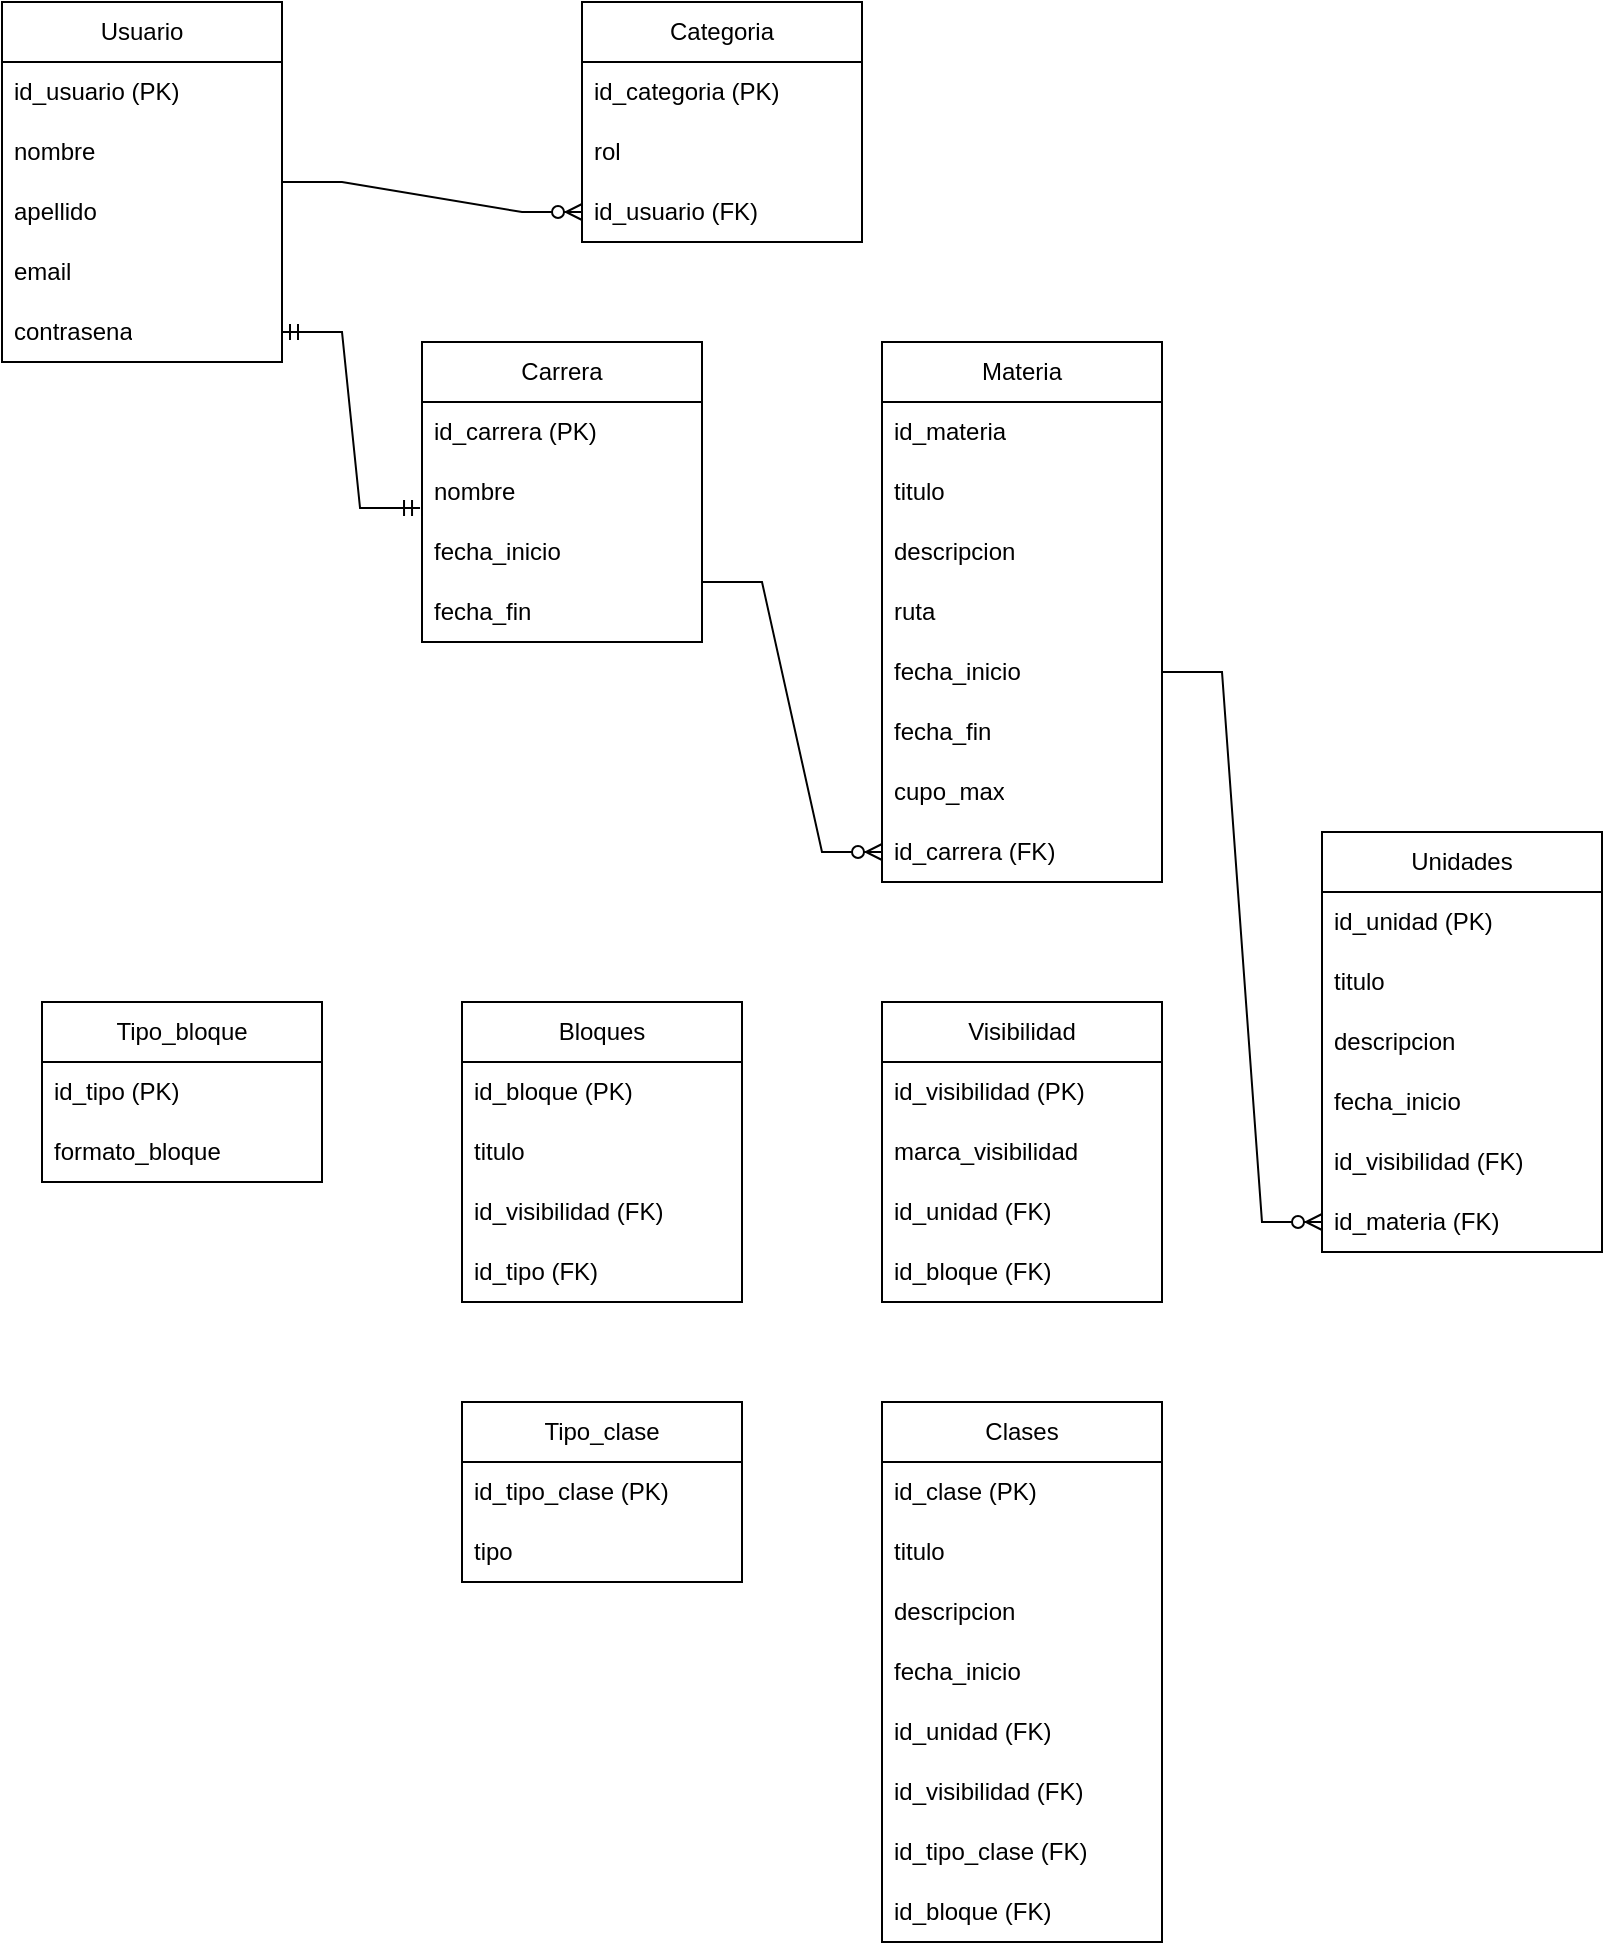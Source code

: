 <mxfile version="21.6.6" type="github">
  <diagram id="R2lEEEUBdFMjLlhIrx00" name="Page-1">
    <mxGraphModel dx="1120" dy="446" grid="1" gridSize="10" guides="1" tooltips="1" connect="1" arrows="1" fold="1" page="1" pageScale="1" pageWidth="850" pageHeight="1100" math="0" shadow="0" extFonts="Permanent Marker^https://fonts.googleapis.com/css?family=Permanent+Marker">
      <root>
        <mxCell id="0" />
        <mxCell id="1" parent="0" />
        <mxCell id="YY7n0iItD9-9JzHol6P3-2" value="Usuario" style="swimlane;fontStyle=0;childLayout=stackLayout;horizontal=1;startSize=30;horizontalStack=0;resizeParent=1;resizeParentMax=0;resizeLast=0;collapsible=1;marginBottom=0;whiteSpace=wrap;html=1;" vertex="1" parent="1">
          <mxGeometry x="30" y="30" width="140" height="180" as="geometry" />
        </mxCell>
        <mxCell id="YY7n0iItD9-9JzHol6P3-3" value="id_usuario (PK)" style="text;strokeColor=none;fillColor=none;align=left;verticalAlign=middle;spacingLeft=4;spacingRight=4;overflow=hidden;points=[[0,0.5],[1,0.5]];portConstraint=eastwest;rotatable=0;whiteSpace=wrap;html=1;" vertex="1" parent="YY7n0iItD9-9JzHol6P3-2">
          <mxGeometry y="30" width="140" height="30" as="geometry" />
        </mxCell>
        <mxCell id="YY7n0iItD9-9JzHol6P3-4" value="nombre" style="text;strokeColor=none;fillColor=none;align=left;verticalAlign=middle;spacingLeft=4;spacingRight=4;overflow=hidden;points=[[0,0.5],[1,0.5]];portConstraint=eastwest;rotatable=0;whiteSpace=wrap;html=1;" vertex="1" parent="YY7n0iItD9-9JzHol6P3-2">
          <mxGeometry y="60" width="140" height="30" as="geometry" />
        </mxCell>
        <mxCell id="YY7n0iItD9-9JzHol6P3-5" value="apellido" style="text;strokeColor=none;fillColor=none;align=left;verticalAlign=middle;spacingLeft=4;spacingRight=4;overflow=hidden;points=[[0,0.5],[1,0.5]];portConstraint=eastwest;rotatable=0;whiteSpace=wrap;html=1;" vertex="1" parent="YY7n0iItD9-9JzHol6P3-2">
          <mxGeometry y="90" width="140" height="30" as="geometry" />
        </mxCell>
        <mxCell id="YY7n0iItD9-9JzHol6P3-6" value="email" style="text;strokeColor=none;fillColor=none;align=left;verticalAlign=middle;spacingLeft=4;spacingRight=4;overflow=hidden;points=[[0,0.5],[1,0.5]];portConstraint=eastwest;rotatable=0;whiteSpace=wrap;html=1;" vertex="1" parent="YY7n0iItD9-9JzHol6P3-2">
          <mxGeometry y="120" width="140" height="30" as="geometry" />
        </mxCell>
        <mxCell id="YY7n0iItD9-9JzHol6P3-7" value="contrasena" style="text;strokeColor=none;fillColor=none;align=left;verticalAlign=middle;spacingLeft=4;spacingRight=4;overflow=hidden;points=[[0,0.5],[1,0.5]];portConstraint=eastwest;rotatable=0;whiteSpace=wrap;html=1;" vertex="1" parent="YY7n0iItD9-9JzHol6P3-2">
          <mxGeometry y="150" width="140" height="30" as="geometry" />
        </mxCell>
        <mxCell id="YY7n0iItD9-9JzHol6P3-11" value="Categoria" style="swimlane;fontStyle=0;childLayout=stackLayout;horizontal=1;startSize=30;horizontalStack=0;resizeParent=1;resizeParentMax=0;resizeLast=0;collapsible=1;marginBottom=0;whiteSpace=wrap;html=1;" vertex="1" parent="1">
          <mxGeometry x="320" y="30" width="140" height="120" as="geometry" />
        </mxCell>
        <mxCell id="YY7n0iItD9-9JzHol6P3-12" value="id_categoria (PK)" style="text;strokeColor=none;fillColor=none;align=left;verticalAlign=middle;spacingLeft=4;spacingRight=4;overflow=hidden;points=[[0,0.5],[1,0.5]];portConstraint=eastwest;rotatable=0;whiteSpace=wrap;html=1;" vertex="1" parent="YY7n0iItD9-9JzHol6P3-11">
          <mxGeometry y="30" width="140" height="30" as="geometry" />
        </mxCell>
        <mxCell id="YY7n0iItD9-9JzHol6P3-13" value="rol" style="text;strokeColor=none;fillColor=none;align=left;verticalAlign=middle;spacingLeft=4;spacingRight=4;overflow=hidden;points=[[0,0.5],[1,0.5]];portConstraint=eastwest;rotatable=0;whiteSpace=wrap;html=1;" vertex="1" parent="YY7n0iItD9-9JzHol6P3-11">
          <mxGeometry y="60" width="140" height="30" as="geometry" />
        </mxCell>
        <mxCell id="YY7n0iItD9-9JzHol6P3-34" value="id_usuario (FK)" style="text;strokeColor=none;fillColor=none;align=left;verticalAlign=middle;spacingLeft=4;spacingRight=4;overflow=hidden;points=[[0,0.5],[1,0.5]];portConstraint=eastwest;rotatable=0;whiteSpace=wrap;html=1;" vertex="1" parent="YY7n0iItD9-9JzHol6P3-11">
          <mxGeometry y="90" width="140" height="30" as="geometry" />
        </mxCell>
        <mxCell id="YY7n0iItD9-9JzHol6P3-15" value="Carrera" style="swimlane;fontStyle=0;childLayout=stackLayout;horizontal=1;startSize=30;horizontalStack=0;resizeParent=1;resizeParentMax=0;resizeLast=0;collapsible=1;marginBottom=0;whiteSpace=wrap;html=1;" vertex="1" parent="1">
          <mxGeometry x="240" y="200" width="140" height="150" as="geometry" />
        </mxCell>
        <mxCell id="YY7n0iItD9-9JzHol6P3-16" value="id_carrera (PK)" style="text;strokeColor=none;fillColor=none;align=left;verticalAlign=middle;spacingLeft=4;spacingRight=4;overflow=hidden;points=[[0,0.5],[1,0.5]];portConstraint=eastwest;rotatable=0;whiteSpace=wrap;html=1;" vertex="1" parent="YY7n0iItD9-9JzHol6P3-15">
          <mxGeometry y="30" width="140" height="30" as="geometry" />
        </mxCell>
        <mxCell id="YY7n0iItD9-9JzHol6P3-17" value="nombre" style="text;strokeColor=none;fillColor=none;align=left;verticalAlign=middle;spacingLeft=4;spacingRight=4;overflow=hidden;points=[[0,0.5],[1,0.5]];portConstraint=eastwest;rotatable=0;whiteSpace=wrap;html=1;" vertex="1" parent="YY7n0iItD9-9JzHol6P3-15">
          <mxGeometry y="60" width="140" height="30" as="geometry" />
        </mxCell>
        <mxCell id="YY7n0iItD9-9JzHol6P3-18" value="fecha_inicio" style="text;strokeColor=none;fillColor=none;align=left;verticalAlign=middle;spacingLeft=4;spacingRight=4;overflow=hidden;points=[[0,0.5],[1,0.5]];portConstraint=eastwest;rotatable=0;whiteSpace=wrap;html=1;" vertex="1" parent="YY7n0iItD9-9JzHol6P3-15">
          <mxGeometry y="90" width="140" height="30" as="geometry" />
        </mxCell>
        <mxCell id="YY7n0iItD9-9JzHol6P3-19" value="fecha_fin" style="text;strokeColor=none;fillColor=none;align=left;verticalAlign=middle;spacingLeft=4;spacingRight=4;overflow=hidden;points=[[0,0.5],[1,0.5]];portConstraint=eastwest;rotatable=0;whiteSpace=wrap;html=1;" vertex="1" parent="YY7n0iItD9-9JzHol6P3-15">
          <mxGeometry y="120" width="140" height="30" as="geometry" />
        </mxCell>
        <mxCell id="YY7n0iItD9-9JzHol6P3-20" value="Materia" style="swimlane;fontStyle=0;childLayout=stackLayout;horizontal=1;startSize=30;horizontalStack=0;resizeParent=1;resizeParentMax=0;resizeLast=0;collapsible=1;marginBottom=0;whiteSpace=wrap;html=1;" vertex="1" parent="1">
          <mxGeometry x="470" y="200" width="140" height="270" as="geometry" />
        </mxCell>
        <mxCell id="YY7n0iItD9-9JzHol6P3-21" value="id_materia" style="text;strokeColor=none;fillColor=none;align=left;verticalAlign=middle;spacingLeft=4;spacingRight=4;overflow=hidden;points=[[0,0.5],[1,0.5]];portConstraint=eastwest;rotatable=0;whiteSpace=wrap;html=1;" vertex="1" parent="YY7n0iItD9-9JzHol6P3-20">
          <mxGeometry y="30" width="140" height="30" as="geometry" />
        </mxCell>
        <mxCell id="YY7n0iItD9-9JzHol6P3-22" value="titulo" style="text;strokeColor=none;fillColor=none;align=left;verticalAlign=middle;spacingLeft=4;spacingRight=4;overflow=hidden;points=[[0,0.5],[1,0.5]];portConstraint=eastwest;rotatable=0;whiteSpace=wrap;html=1;" vertex="1" parent="YY7n0iItD9-9JzHol6P3-20">
          <mxGeometry y="60" width="140" height="30" as="geometry" />
        </mxCell>
        <mxCell id="YY7n0iItD9-9JzHol6P3-23" value="descripcion" style="text;strokeColor=none;fillColor=none;align=left;verticalAlign=middle;spacingLeft=4;spacingRight=4;overflow=hidden;points=[[0,0.5],[1,0.5]];portConstraint=eastwest;rotatable=0;whiteSpace=wrap;html=1;" vertex="1" parent="YY7n0iItD9-9JzHol6P3-20">
          <mxGeometry y="90" width="140" height="30" as="geometry" />
        </mxCell>
        <mxCell id="YY7n0iItD9-9JzHol6P3-24" value="ruta" style="text;strokeColor=none;fillColor=none;align=left;verticalAlign=middle;spacingLeft=4;spacingRight=4;overflow=hidden;points=[[0,0.5],[1,0.5]];portConstraint=eastwest;rotatable=0;whiteSpace=wrap;html=1;" vertex="1" parent="YY7n0iItD9-9JzHol6P3-20">
          <mxGeometry y="120" width="140" height="30" as="geometry" />
        </mxCell>
        <mxCell id="YY7n0iItD9-9JzHol6P3-25" value="fecha_inicio" style="text;strokeColor=none;fillColor=none;align=left;verticalAlign=middle;spacingLeft=4;spacingRight=4;overflow=hidden;points=[[0,0.5],[1,0.5]];portConstraint=eastwest;rotatable=0;whiteSpace=wrap;html=1;" vertex="1" parent="YY7n0iItD9-9JzHol6P3-20">
          <mxGeometry y="150" width="140" height="30" as="geometry" />
        </mxCell>
        <mxCell id="YY7n0iItD9-9JzHol6P3-26" value="fecha_fin" style="text;strokeColor=none;fillColor=none;align=left;verticalAlign=middle;spacingLeft=4;spacingRight=4;overflow=hidden;points=[[0,0.5],[1,0.5]];portConstraint=eastwest;rotatable=0;whiteSpace=wrap;html=1;" vertex="1" parent="YY7n0iItD9-9JzHol6P3-20">
          <mxGeometry y="180" width="140" height="30" as="geometry" />
        </mxCell>
        <mxCell id="YY7n0iItD9-9JzHol6P3-27" value="cupo_max" style="text;strokeColor=none;fillColor=none;align=left;verticalAlign=middle;spacingLeft=4;spacingRight=4;overflow=hidden;points=[[0,0.5],[1,0.5]];portConstraint=eastwest;rotatable=0;whiteSpace=wrap;html=1;" vertex="1" parent="YY7n0iItD9-9JzHol6P3-20">
          <mxGeometry y="210" width="140" height="30" as="geometry" />
        </mxCell>
        <mxCell id="YY7n0iItD9-9JzHol6P3-40" value="id_carrera (FK)" style="text;strokeColor=none;fillColor=none;align=left;verticalAlign=middle;spacingLeft=4;spacingRight=4;overflow=hidden;points=[[0,0.5],[1,0.5]];portConstraint=eastwest;rotatable=0;whiteSpace=wrap;html=1;" vertex="1" parent="YY7n0iItD9-9JzHol6P3-20">
          <mxGeometry y="240" width="140" height="30" as="geometry" />
        </mxCell>
        <mxCell id="YY7n0iItD9-9JzHol6P3-28" value="Unidades" style="swimlane;fontStyle=0;childLayout=stackLayout;horizontal=1;startSize=30;horizontalStack=0;resizeParent=1;resizeParentMax=0;resizeLast=0;collapsible=1;marginBottom=0;whiteSpace=wrap;html=1;" vertex="1" parent="1">
          <mxGeometry x="690" y="445" width="140" height="210" as="geometry" />
        </mxCell>
        <mxCell id="YY7n0iItD9-9JzHol6P3-29" value="id_unidad (PK)" style="text;strokeColor=none;fillColor=none;align=left;verticalAlign=middle;spacingLeft=4;spacingRight=4;overflow=hidden;points=[[0,0.5],[1,0.5]];portConstraint=eastwest;rotatable=0;whiteSpace=wrap;html=1;" vertex="1" parent="YY7n0iItD9-9JzHol6P3-28">
          <mxGeometry y="30" width="140" height="30" as="geometry" />
        </mxCell>
        <mxCell id="YY7n0iItD9-9JzHol6P3-30" value="titulo" style="text;strokeColor=none;fillColor=none;align=left;verticalAlign=middle;spacingLeft=4;spacingRight=4;overflow=hidden;points=[[0,0.5],[1,0.5]];portConstraint=eastwest;rotatable=0;whiteSpace=wrap;html=1;" vertex="1" parent="YY7n0iItD9-9JzHol6P3-28">
          <mxGeometry y="60" width="140" height="30" as="geometry" />
        </mxCell>
        <mxCell id="YY7n0iItD9-9JzHol6P3-31" value="descripcion" style="text;strokeColor=none;fillColor=none;align=left;verticalAlign=middle;spacingLeft=4;spacingRight=4;overflow=hidden;points=[[0,0.5],[1,0.5]];portConstraint=eastwest;rotatable=0;whiteSpace=wrap;html=1;" vertex="1" parent="YY7n0iItD9-9JzHol6P3-28">
          <mxGeometry y="90" width="140" height="30" as="geometry" />
        </mxCell>
        <mxCell id="YY7n0iItD9-9JzHol6P3-32" value="fecha_inicio" style="text;strokeColor=none;fillColor=none;align=left;verticalAlign=middle;spacingLeft=4;spacingRight=4;overflow=hidden;points=[[0,0.5],[1,0.5]];portConstraint=eastwest;rotatable=0;whiteSpace=wrap;html=1;" vertex="1" parent="YY7n0iItD9-9JzHol6P3-28">
          <mxGeometry y="120" width="140" height="30" as="geometry" />
        </mxCell>
        <mxCell id="YY7n0iItD9-9JzHol6P3-50" value="id_visibilidad (FK)" style="text;strokeColor=none;fillColor=none;align=left;verticalAlign=middle;spacingLeft=4;spacingRight=4;overflow=hidden;points=[[0,0.5],[1,0.5]];portConstraint=eastwest;rotatable=0;whiteSpace=wrap;html=1;" vertex="1" parent="YY7n0iItD9-9JzHol6P3-28">
          <mxGeometry y="150" width="140" height="30" as="geometry" />
        </mxCell>
        <mxCell id="YY7n0iItD9-9JzHol6P3-42" value="id_materia (FK)" style="text;strokeColor=none;fillColor=none;align=left;verticalAlign=middle;spacingLeft=4;spacingRight=4;overflow=hidden;points=[[0,0.5],[1,0.5]];portConstraint=eastwest;rotatable=0;whiteSpace=wrap;html=1;" vertex="1" parent="YY7n0iItD9-9JzHol6P3-28">
          <mxGeometry y="180" width="140" height="30" as="geometry" />
        </mxCell>
        <mxCell id="YY7n0iItD9-9JzHol6P3-35" value="" style="edgeStyle=entityRelationEdgeStyle;fontSize=12;html=1;endArrow=ERzeroToMany;endFill=1;rounded=0;" edge="1" parent="1" source="YY7n0iItD9-9JzHol6P3-2" target="YY7n0iItD9-9JzHol6P3-34">
          <mxGeometry width="100" height="100" relative="1" as="geometry">
            <mxPoint x="370" y="300" as="sourcePoint" />
            <mxPoint x="470" y="200" as="targetPoint" />
          </mxGeometry>
        </mxCell>
        <mxCell id="YY7n0iItD9-9JzHol6P3-38" value="" style="edgeStyle=entityRelationEdgeStyle;fontSize=12;html=1;endArrow=ERmandOne;startArrow=ERmandOne;rounded=0;exitX=1;exitY=0.5;exitDx=0;exitDy=0;entryX=-0.007;entryY=0.767;entryDx=0;entryDy=0;entryPerimeter=0;" edge="1" parent="1" source="YY7n0iItD9-9JzHol6P3-7" target="YY7n0iItD9-9JzHol6P3-17">
          <mxGeometry width="100" height="100" relative="1" as="geometry">
            <mxPoint x="80.0" y="270" as="sourcePoint" />
            <mxPoint x="183.02" y="372" as="targetPoint" />
          </mxGeometry>
        </mxCell>
        <mxCell id="YY7n0iItD9-9JzHol6P3-39" value="" style="edgeStyle=entityRelationEdgeStyle;fontSize=12;html=1;endArrow=ERzeroToMany;endFill=1;rounded=0;entryX=0;entryY=0.5;entryDx=0;entryDy=0;" edge="1" parent="1" target="YY7n0iItD9-9JzHol6P3-40">
          <mxGeometry width="100" height="100" relative="1" as="geometry">
            <mxPoint x="380" y="320" as="sourcePoint" />
            <mxPoint x="480" y="220" as="targetPoint" />
            <Array as="points">
              <mxPoint x="460" y="320" />
              <mxPoint x="400" y="390" />
              <mxPoint x="400" y="390" />
            </Array>
          </mxGeometry>
        </mxCell>
        <mxCell id="YY7n0iItD9-9JzHol6P3-43" value="" style="edgeStyle=entityRelationEdgeStyle;fontSize=12;html=1;endArrow=ERzeroToMany;endFill=1;rounded=0;exitX=1;exitY=0.5;exitDx=0;exitDy=0;" edge="1" parent="1" source="YY7n0iItD9-9JzHol6P3-25" target="YY7n0iItD9-9JzHol6P3-42">
          <mxGeometry width="100" height="100" relative="1" as="geometry">
            <mxPoint x="380" y="320" as="sourcePoint" />
            <mxPoint x="480" y="220" as="targetPoint" />
          </mxGeometry>
        </mxCell>
        <mxCell id="YY7n0iItD9-9JzHol6P3-44" value="Clases" style="swimlane;fontStyle=0;childLayout=stackLayout;horizontal=1;startSize=30;horizontalStack=0;resizeParent=1;resizeParentMax=0;resizeLast=0;collapsible=1;marginBottom=0;whiteSpace=wrap;html=1;" vertex="1" parent="1">
          <mxGeometry x="470" y="730" width="140" height="270" as="geometry" />
        </mxCell>
        <mxCell id="YY7n0iItD9-9JzHol6P3-45" value="id_clase (PK)" style="text;strokeColor=none;fillColor=none;align=left;verticalAlign=middle;spacingLeft=4;spacingRight=4;overflow=hidden;points=[[0,0.5],[1,0.5]];portConstraint=eastwest;rotatable=0;whiteSpace=wrap;html=1;" vertex="1" parent="YY7n0iItD9-9JzHol6P3-44">
          <mxGeometry y="30" width="140" height="30" as="geometry" />
        </mxCell>
        <mxCell id="YY7n0iItD9-9JzHol6P3-66" value="titulo" style="text;strokeColor=none;fillColor=none;align=left;verticalAlign=middle;spacingLeft=4;spacingRight=4;overflow=hidden;points=[[0,0.5],[1,0.5]];portConstraint=eastwest;rotatable=0;whiteSpace=wrap;html=1;" vertex="1" parent="YY7n0iItD9-9JzHol6P3-44">
          <mxGeometry y="60" width="140" height="30" as="geometry" />
        </mxCell>
        <mxCell id="YY7n0iItD9-9JzHol6P3-65" value="descripcion" style="text;strokeColor=none;fillColor=none;align=left;verticalAlign=middle;spacingLeft=4;spacingRight=4;overflow=hidden;points=[[0,0.5],[1,0.5]];portConstraint=eastwest;rotatable=0;whiteSpace=wrap;html=1;" vertex="1" parent="YY7n0iItD9-9JzHol6P3-44">
          <mxGeometry y="90" width="140" height="30" as="geometry" />
        </mxCell>
        <mxCell id="YY7n0iItD9-9JzHol6P3-46" value="fecha_inicio" style="text;strokeColor=none;fillColor=none;align=left;verticalAlign=middle;spacingLeft=4;spacingRight=4;overflow=hidden;points=[[0,0.5],[1,0.5]];portConstraint=eastwest;rotatable=0;whiteSpace=wrap;html=1;" vertex="1" parent="YY7n0iItD9-9JzHol6P3-44">
          <mxGeometry y="120" width="140" height="30" as="geometry" />
        </mxCell>
        <mxCell id="YY7n0iItD9-9JzHol6P3-49" value="id_unidad (FK)" style="text;strokeColor=none;fillColor=none;align=left;verticalAlign=middle;spacingLeft=4;spacingRight=4;overflow=hidden;points=[[0,0.5],[1,0.5]];portConstraint=eastwest;rotatable=0;whiteSpace=wrap;html=1;" vertex="1" parent="YY7n0iItD9-9JzHol6P3-44">
          <mxGeometry y="150" width="140" height="30" as="geometry" />
        </mxCell>
        <mxCell id="YY7n0iItD9-9JzHol6P3-67" value="id_visibilidad (FK)" style="text;strokeColor=none;fillColor=none;align=left;verticalAlign=middle;spacingLeft=4;spacingRight=4;overflow=hidden;points=[[0,0.5],[1,0.5]];portConstraint=eastwest;rotatable=0;whiteSpace=wrap;html=1;" vertex="1" parent="YY7n0iItD9-9JzHol6P3-44">
          <mxGeometry y="180" width="140" height="30" as="geometry" />
        </mxCell>
        <mxCell id="YY7n0iItD9-9JzHol6P3-72" value="id_tipo_clase (FK)" style="text;strokeColor=none;fillColor=none;align=left;verticalAlign=middle;spacingLeft=4;spacingRight=4;overflow=hidden;points=[[0,0.5],[1,0.5]];portConstraint=eastwest;rotatable=0;whiteSpace=wrap;html=1;" vertex="1" parent="YY7n0iItD9-9JzHol6P3-44">
          <mxGeometry y="210" width="140" height="30" as="geometry" />
        </mxCell>
        <mxCell id="YY7n0iItD9-9JzHol6P3-73" value="id_bloque (FK)" style="text;strokeColor=none;fillColor=none;align=left;verticalAlign=middle;spacingLeft=4;spacingRight=4;overflow=hidden;points=[[0,0.5],[1,0.5]];portConstraint=eastwest;rotatable=0;whiteSpace=wrap;html=1;" vertex="1" parent="YY7n0iItD9-9JzHol6P3-44">
          <mxGeometry y="240" width="140" height="30" as="geometry" />
        </mxCell>
        <mxCell id="YY7n0iItD9-9JzHol6P3-51" value="Bloques" style="swimlane;fontStyle=0;childLayout=stackLayout;horizontal=1;startSize=30;horizontalStack=0;resizeParent=1;resizeParentMax=0;resizeLast=0;collapsible=1;marginBottom=0;whiteSpace=wrap;html=1;" vertex="1" parent="1">
          <mxGeometry x="260" y="530" width="140" height="150" as="geometry" />
        </mxCell>
        <mxCell id="YY7n0iItD9-9JzHol6P3-52" value="id_bloque (PK)" style="text;strokeColor=none;fillColor=none;align=left;verticalAlign=middle;spacingLeft=4;spacingRight=4;overflow=hidden;points=[[0,0.5],[1,0.5]];portConstraint=eastwest;rotatable=0;whiteSpace=wrap;html=1;" vertex="1" parent="YY7n0iItD9-9JzHol6P3-51">
          <mxGeometry y="30" width="140" height="30" as="geometry" />
        </mxCell>
        <mxCell id="YY7n0iItD9-9JzHol6P3-53" value="titulo" style="text;strokeColor=none;fillColor=none;align=left;verticalAlign=middle;spacingLeft=4;spacingRight=4;overflow=hidden;points=[[0,0.5],[1,0.5]];portConstraint=eastwest;rotatable=0;whiteSpace=wrap;html=1;" vertex="1" parent="YY7n0iItD9-9JzHol6P3-51">
          <mxGeometry y="60" width="140" height="30" as="geometry" />
        </mxCell>
        <mxCell id="YY7n0iItD9-9JzHol6P3-54" value="id_visibilidad (FK)" style="text;strokeColor=none;fillColor=none;align=left;verticalAlign=middle;spacingLeft=4;spacingRight=4;overflow=hidden;points=[[0,0.5],[1,0.5]];portConstraint=eastwest;rotatable=0;whiteSpace=wrap;html=1;" vertex="1" parent="YY7n0iItD9-9JzHol6P3-51">
          <mxGeometry y="90" width="140" height="30" as="geometry" />
        </mxCell>
        <mxCell id="YY7n0iItD9-9JzHol6P3-64" value="id_tipo (FK)" style="text;strokeColor=none;fillColor=none;align=left;verticalAlign=middle;spacingLeft=4;spacingRight=4;overflow=hidden;points=[[0,0.5],[1,0.5]];portConstraint=eastwest;rotatable=0;whiteSpace=wrap;html=1;" vertex="1" parent="YY7n0iItD9-9JzHol6P3-51">
          <mxGeometry y="120" width="140" height="30" as="geometry" />
        </mxCell>
        <mxCell id="YY7n0iItD9-9JzHol6P3-55" value="Visibilidad" style="swimlane;fontStyle=0;childLayout=stackLayout;horizontal=1;startSize=30;horizontalStack=0;resizeParent=1;resizeParentMax=0;resizeLast=0;collapsible=1;marginBottom=0;whiteSpace=wrap;html=1;" vertex="1" parent="1">
          <mxGeometry x="470" y="530" width="140" height="150" as="geometry" />
        </mxCell>
        <mxCell id="YY7n0iItD9-9JzHol6P3-56" value="id_visibilidad (PK)" style="text;strokeColor=none;fillColor=none;align=left;verticalAlign=middle;spacingLeft=4;spacingRight=4;overflow=hidden;points=[[0,0.5],[1,0.5]];portConstraint=eastwest;rotatable=0;whiteSpace=wrap;html=1;" vertex="1" parent="YY7n0iItD9-9JzHol6P3-55">
          <mxGeometry y="30" width="140" height="30" as="geometry" />
        </mxCell>
        <mxCell id="YY7n0iItD9-9JzHol6P3-57" value="marca_visibilidad" style="text;strokeColor=none;fillColor=none;align=left;verticalAlign=middle;spacingLeft=4;spacingRight=4;overflow=hidden;points=[[0,0.5],[1,0.5]];portConstraint=eastwest;rotatable=0;whiteSpace=wrap;html=1;" vertex="1" parent="YY7n0iItD9-9JzHol6P3-55">
          <mxGeometry y="60" width="140" height="30" as="geometry" />
        </mxCell>
        <mxCell id="YY7n0iItD9-9JzHol6P3-58" value="id_unidad (FK)" style="text;strokeColor=none;fillColor=none;align=left;verticalAlign=middle;spacingLeft=4;spacingRight=4;overflow=hidden;points=[[0,0.5],[1,0.5]];portConstraint=eastwest;rotatable=0;whiteSpace=wrap;html=1;" vertex="1" parent="YY7n0iItD9-9JzHol6P3-55">
          <mxGeometry y="90" width="140" height="30" as="geometry" />
        </mxCell>
        <mxCell id="YY7n0iItD9-9JzHol6P3-59" value="id_bloque (FK)" style="text;strokeColor=none;fillColor=none;align=left;verticalAlign=middle;spacingLeft=4;spacingRight=4;overflow=hidden;points=[[0,0.5],[1,0.5]];portConstraint=eastwest;rotatable=0;whiteSpace=wrap;html=1;" vertex="1" parent="YY7n0iItD9-9JzHol6P3-55">
          <mxGeometry y="120" width="140" height="30" as="geometry" />
        </mxCell>
        <mxCell id="YY7n0iItD9-9JzHol6P3-60" value="Tipo_bloque" style="swimlane;fontStyle=0;childLayout=stackLayout;horizontal=1;startSize=30;horizontalStack=0;resizeParent=1;resizeParentMax=0;resizeLast=0;collapsible=1;marginBottom=0;whiteSpace=wrap;html=1;" vertex="1" parent="1">
          <mxGeometry x="50" y="530" width="140" height="90" as="geometry" />
        </mxCell>
        <mxCell id="YY7n0iItD9-9JzHol6P3-61" value="id_tipo (PK)" style="text;strokeColor=none;fillColor=none;align=left;verticalAlign=middle;spacingLeft=4;spacingRight=4;overflow=hidden;points=[[0,0.5],[1,0.5]];portConstraint=eastwest;rotatable=0;whiteSpace=wrap;html=1;" vertex="1" parent="YY7n0iItD9-9JzHol6P3-60">
          <mxGeometry y="30" width="140" height="30" as="geometry" />
        </mxCell>
        <mxCell id="YY7n0iItD9-9JzHol6P3-62" value="formato_bloque" style="text;strokeColor=none;fillColor=none;align=left;verticalAlign=middle;spacingLeft=4;spacingRight=4;overflow=hidden;points=[[0,0.5],[1,0.5]];portConstraint=eastwest;rotatable=0;whiteSpace=wrap;html=1;" vertex="1" parent="YY7n0iItD9-9JzHol6P3-60">
          <mxGeometry y="60" width="140" height="30" as="geometry" />
        </mxCell>
        <mxCell id="YY7n0iItD9-9JzHol6P3-69" value="Tipo_clase" style="swimlane;fontStyle=0;childLayout=stackLayout;horizontal=1;startSize=30;horizontalStack=0;resizeParent=1;resizeParentMax=0;resizeLast=0;collapsible=1;marginBottom=0;whiteSpace=wrap;html=1;" vertex="1" parent="1">
          <mxGeometry x="260" y="730" width="140" height="90" as="geometry" />
        </mxCell>
        <mxCell id="YY7n0iItD9-9JzHol6P3-70" value="id_tipo_clase (PK)" style="text;strokeColor=none;fillColor=none;align=left;verticalAlign=middle;spacingLeft=4;spacingRight=4;overflow=hidden;points=[[0,0.5],[1,0.5]];portConstraint=eastwest;rotatable=0;whiteSpace=wrap;html=1;" vertex="1" parent="YY7n0iItD9-9JzHol6P3-69">
          <mxGeometry y="30" width="140" height="30" as="geometry" />
        </mxCell>
        <mxCell id="YY7n0iItD9-9JzHol6P3-71" value="tipo" style="text;strokeColor=none;fillColor=none;align=left;verticalAlign=middle;spacingLeft=4;spacingRight=4;overflow=hidden;points=[[0,0.5],[1,0.5]];portConstraint=eastwest;rotatable=0;whiteSpace=wrap;html=1;" vertex="1" parent="YY7n0iItD9-9JzHol6P3-69">
          <mxGeometry y="60" width="140" height="30" as="geometry" />
        </mxCell>
      </root>
    </mxGraphModel>
  </diagram>
</mxfile>
